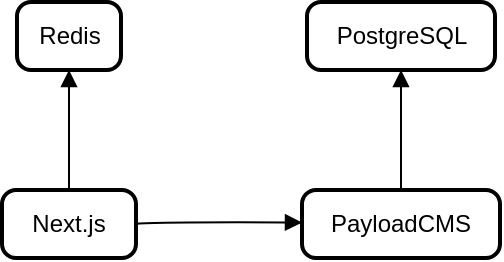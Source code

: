 <mxfile version="24.3.1" type="github">
  <diagram name="Page-1" id="rkZnglWFG6Y9Rg4Vzzg0">
    <mxGraphModel dx="988" dy="1624" grid="1" gridSize="10" guides="1" tooltips="1" connect="1" arrows="1" fold="1" page="1" pageScale="1" pageWidth="850" pageHeight="1100" math="0" shadow="0">
      <root>
        <mxCell id="0" />
        <mxCell id="1" parent="0" />
        <mxCell id="2" value="Next.js" style="rounded=1;absoluteArcSize=1;arcSize=14;whiteSpace=wrap;strokeWidth=2;" parent="1" vertex="1">
          <mxGeometry x="260" y="34" width="67" height="34" as="geometry" />
        </mxCell>
        <mxCell id="3" value="Redis" style="rounded=1;absoluteArcSize=1;arcSize=14;whiteSpace=wrap;strokeWidth=2;" parent="1" vertex="1">
          <mxGeometry x="267.5" y="-60" width="52" height="34" as="geometry" />
        </mxCell>
        <mxCell id="4" value="PayloadCMS" style="rounded=1;absoluteArcSize=1;arcSize=14;whiteSpace=wrap;strokeWidth=2;" parent="1" vertex="1">
          <mxGeometry x="410" y="34" width="99" height="34" as="geometry" />
        </mxCell>
        <mxCell id="5" value="PostgreSQL" style="rounded=1;absoluteArcSize=1;arcSize=14;whiteSpace=wrap;strokeWidth=2;" parent="1" vertex="1">
          <mxGeometry x="412.5" y="-60" width="94" height="34" as="geometry" />
        </mxCell>
        <mxCell id="6" value="" style="curved=1;startArrow=none;endArrow=block;exitX=0.5;exitY=0;entryX=0.5;entryY=1;entryDx=0;entryDy=0;exitDx=0;exitDy=0;" parent="1" source="2" target="3" edge="1">
          <mxGeometry relative="1" as="geometry">
            <Array as="points" />
          </mxGeometry>
        </mxCell>
        <mxCell id="7" value="" style="curved=1;startArrow=none;endArrow=block;exitX=1;exitY=0.5;entryX=-0.005;entryY=0.478;exitDx=0;exitDy=0;" parent="1" source="2" target="4" edge="1">
          <mxGeometry relative="1" as="geometry">
            <Array as="points">
              <mxPoint x="332" y="50" />
            </Array>
          </mxGeometry>
        </mxCell>
        <mxCell id="8" value="" style="curved=1;startArrow=none;endArrow=block;exitX=0.5;exitY=0;entryX=0.5;entryY=1;exitDx=0;exitDy=0;entryDx=0;entryDy=0;" parent="1" source="4" target="5" edge="1">
          <mxGeometry relative="1" as="geometry">
            <Array as="points" />
          </mxGeometry>
        </mxCell>
      </root>
    </mxGraphModel>
  </diagram>
</mxfile>

